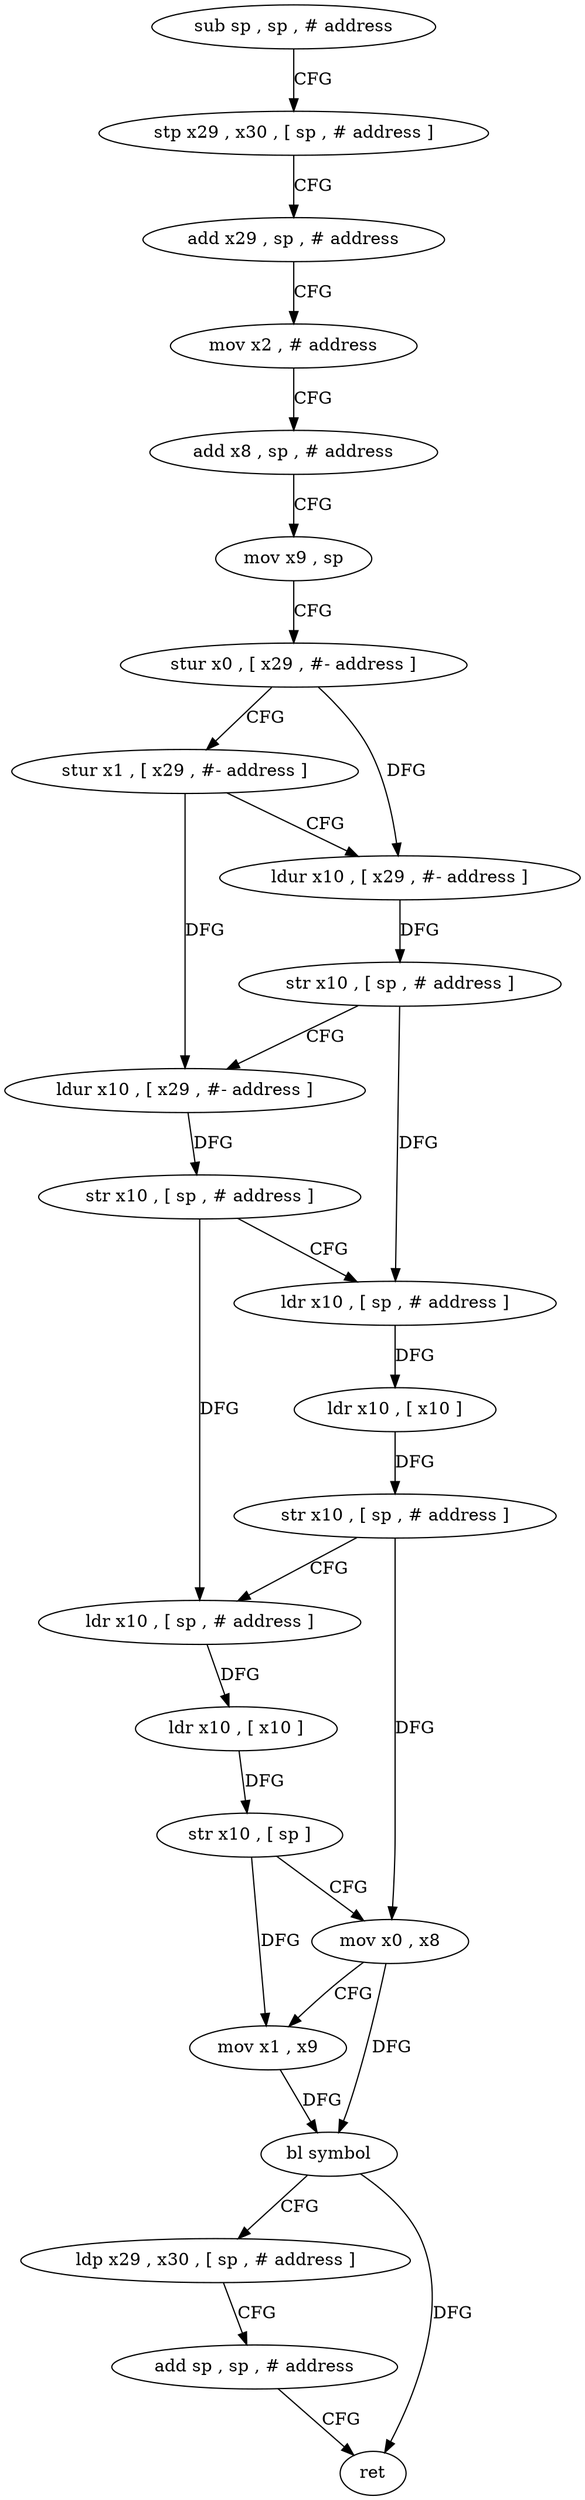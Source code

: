 digraph "func" {
"4240000" [label = "sub sp , sp , # address" ]
"4240004" [label = "stp x29 , x30 , [ sp , # address ]" ]
"4240008" [label = "add x29 , sp , # address" ]
"4240012" [label = "mov x2 , # address" ]
"4240016" [label = "add x8 , sp , # address" ]
"4240020" [label = "mov x9 , sp" ]
"4240024" [label = "stur x0 , [ x29 , #- address ]" ]
"4240028" [label = "stur x1 , [ x29 , #- address ]" ]
"4240032" [label = "ldur x10 , [ x29 , #- address ]" ]
"4240036" [label = "str x10 , [ sp , # address ]" ]
"4240040" [label = "ldur x10 , [ x29 , #- address ]" ]
"4240044" [label = "str x10 , [ sp , # address ]" ]
"4240048" [label = "ldr x10 , [ sp , # address ]" ]
"4240052" [label = "ldr x10 , [ x10 ]" ]
"4240056" [label = "str x10 , [ sp , # address ]" ]
"4240060" [label = "ldr x10 , [ sp , # address ]" ]
"4240064" [label = "ldr x10 , [ x10 ]" ]
"4240068" [label = "str x10 , [ sp ]" ]
"4240072" [label = "mov x0 , x8" ]
"4240076" [label = "mov x1 , x9" ]
"4240080" [label = "bl symbol" ]
"4240084" [label = "ldp x29 , x30 , [ sp , # address ]" ]
"4240088" [label = "add sp , sp , # address" ]
"4240092" [label = "ret" ]
"4240000" -> "4240004" [ label = "CFG" ]
"4240004" -> "4240008" [ label = "CFG" ]
"4240008" -> "4240012" [ label = "CFG" ]
"4240012" -> "4240016" [ label = "CFG" ]
"4240016" -> "4240020" [ label = "CFG" ]
"4240020" -> "4240024" [ label = "CFG" ]
"4240024" -> "4240028" [ label = "CFG" ]
"4240024" -> "4240032" [ label = "DFG" ]
"4240028" -> "4240032" [ label = "CFG" ]
"4240028" -> "4240040" [ label = "DFG" ]
"4240032" -> "4240036" [ label = "DFG" ]
"4240036" -> "4240040" [ label = "CFG" ]
"4240036" -> "4240048" [ label = "DFG" ]
"4240040" -> "4240044" [ label = "DFG" ]
"4240044" -> "4240048" [ label = "CFG" ]
"4240044" -> "4240060" [ label = "DFG" ]
"4240048" -> "4240052" [ label = "DFG" ]
"4240052" -> "4240056" [ label = "DFG" ]
"4240056" -> "4240060" [ label = "CFG" ]
"4240056" -> "4240072" [ label = "DFG" ]
"4240060" -> "4240064" [ label = "DFG" ]
"4240064" -> "4240068" [ label = "DFG" ]
"4240068" -> "4240072" [ label = "CFG" ]
"4240068" -> "4240076" [ label = "DFG" ]
"4240072" -> "4240076" [ label = "CFG" ]
"4240072" -> "4240080" [ label = "DFG" ]
"4240076" -> "4240080" [ label = "DFG" ]
"4240080" -> "4240084" [ label = "CFG" ]
"4240080" -> "4240092" [ label = "DFG" ]
"4240084" -> "4240088" [ label = "CFG" ]
"4240088" -> "4240092" [ label = "CFG" ]
}
